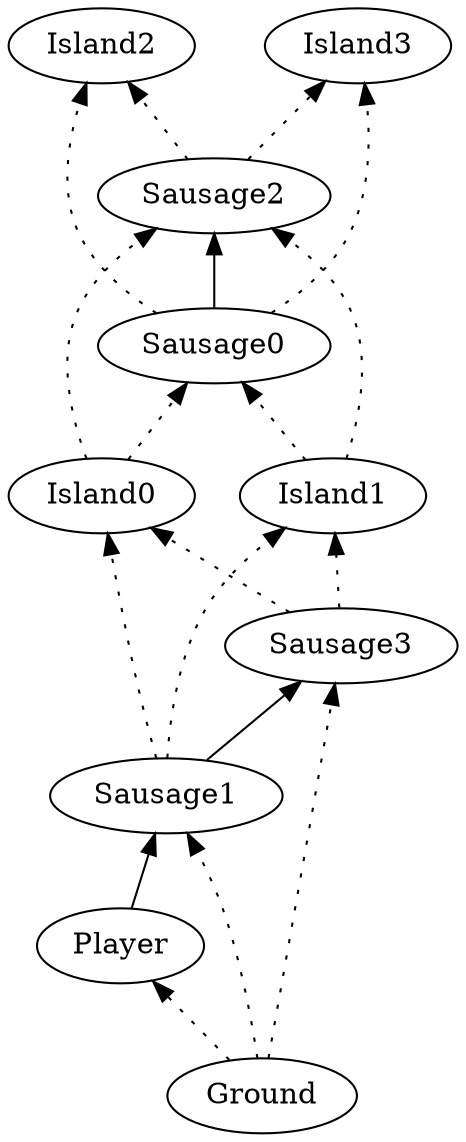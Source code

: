 digraph G {
rankdir = BT;
	"Ground" -> "Player" [style=dotted];
	"Player" -> "Sausage1";
	"Ground" -> "Sausage1" [style=dotted];
	"Sausage1" -> "Island0" [style=dotted];
	"Sausage1" -> "Island1" [style=dotted];
	"Sausage1" -> "Sausage3";
	"Sausage3" -> "Island0" [style=dotted];
	"Island0" -> "Sausage0" [style=dotted];
	"Island0" -> "Sausage2" [style=dotted];
	"Sausage3" -> "Island1" [style=dotted];
	"Island1" -> "Sausage0" [style=dotted];
	"Island1" -> "Sausage2" [style=dotted];
	"Ground" -> "Sausage3" [style=dotted];
	"Sausage0" -> "Island2" [style=dotted];
	"Sausage0" -> "Island3" [style=dotted];
	"Sausage0" -> "Sausage2";
	"Sausage2" -> "Island2" [style=dotted];
	"Sausage2" -> "Island3" [style=dotted];
}